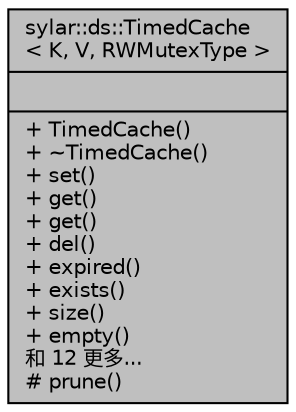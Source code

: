 digraph "sylar::ds::TimedCache&lt; K, V, RWMutexType &gt;"
{
 // LATEX_PDF_SIZE
  edge [fontname="Helvetica",fontsize="10",labelfontname="Helvetica",labelfontsize="10"];
  node [fontname="Helvetica",fontsize="10",shape=record];
  Node1 [label="{sylar::ds::TimedCache\l\< K, V, RWMutexType \>\n||+ TimedCache()\l+ ~TimedCache()\l+ set()\l+ get()\l+ get()\l+ del()\l+ expired()\l+ exists()\l+ size()\l+ empty()\l和 12 更多...\l# prune()\l}",height=0.2,width=0.4,color="black", fillcolor="grey75", style="filled", fontcolor="black",tooltip=" "];
}
